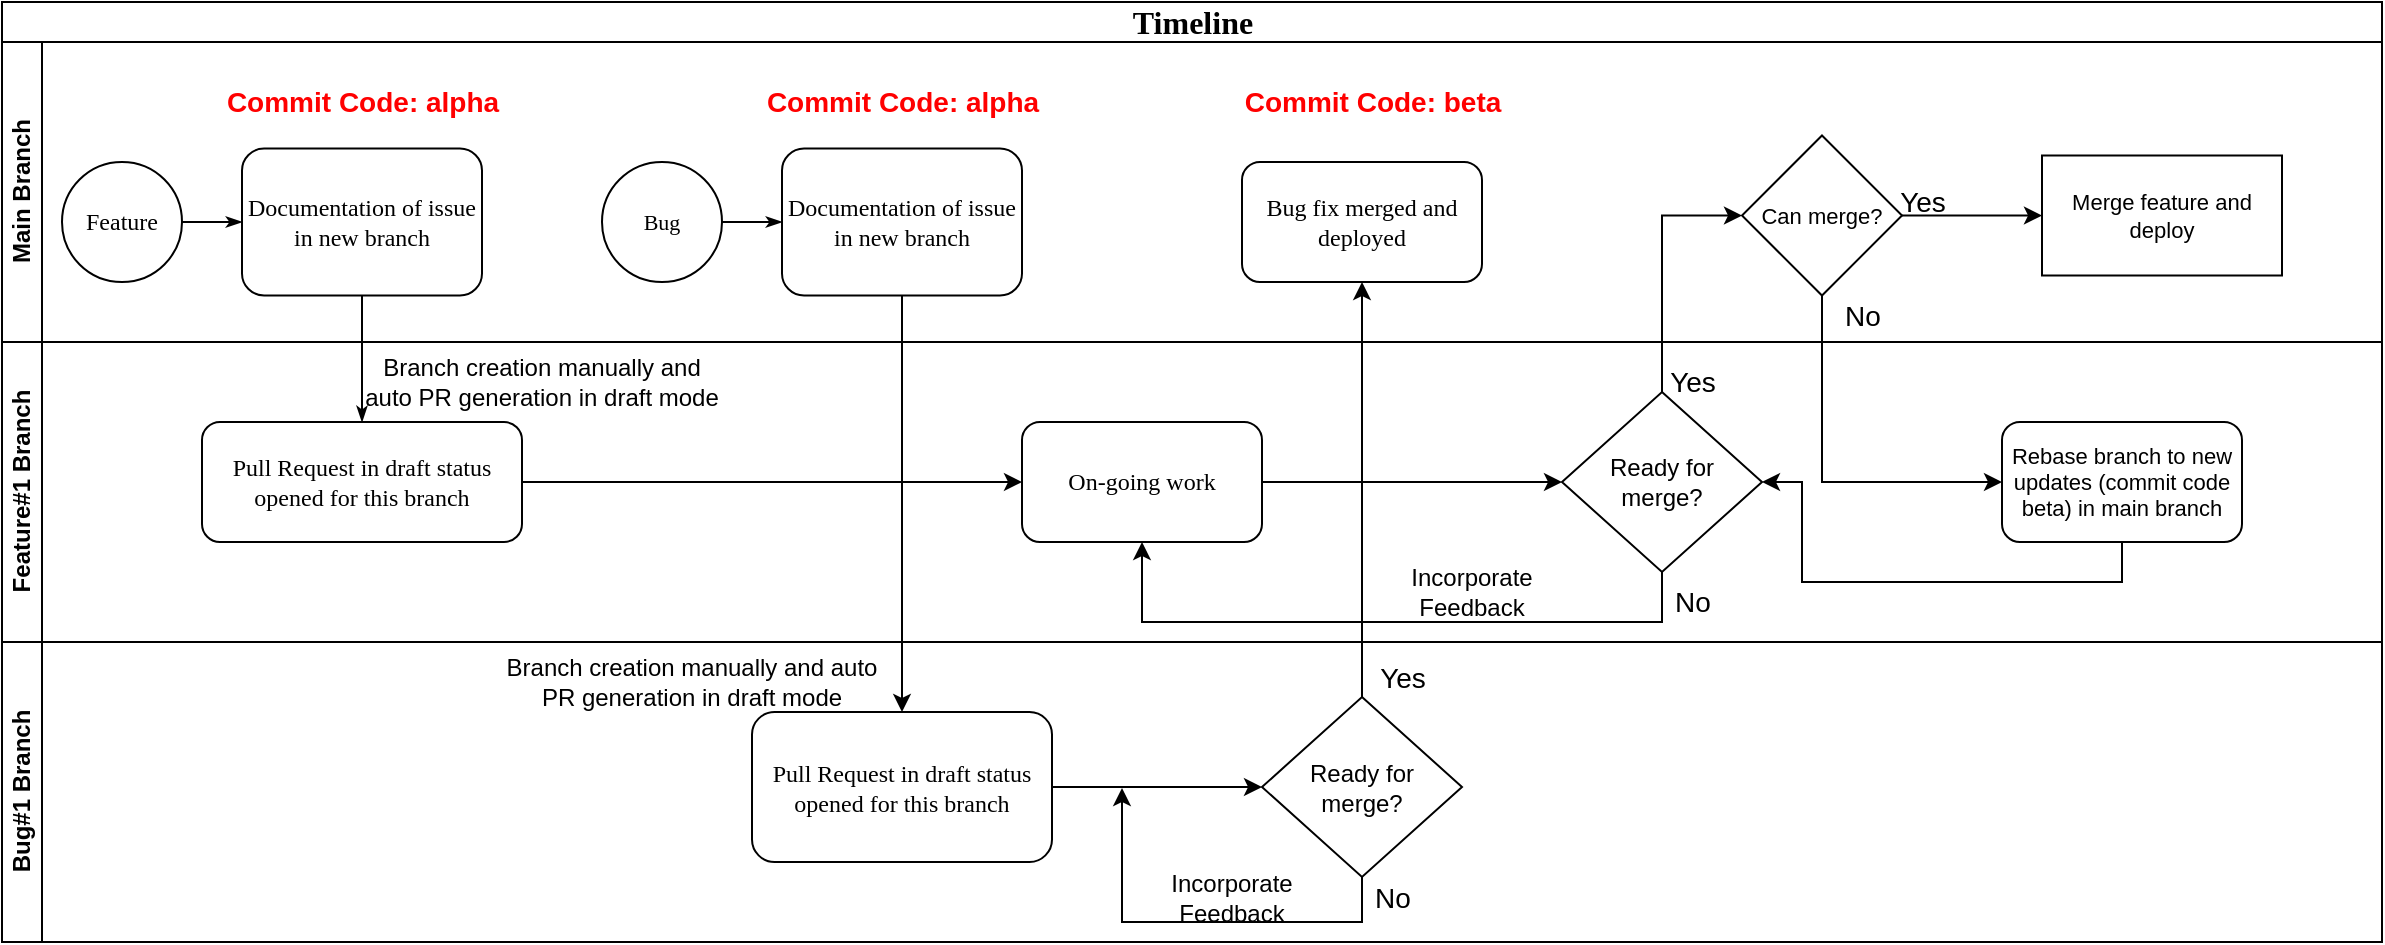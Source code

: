 <mxfile version="14.9.8" type="device"><diagram name="Page-1" id="c7488fd3-1785-93aa-aadb-54a6760d102a"><mxGraphModel dx="739" dy="525" grid="1" gridSize="10" guides="1" tooltips="1" connect="1" arrows="1" fold="1" page="1" pageScale="1" pageWidth="1100" pageHeight="850" background="none" math="0" shadow="0"><root><mxCell id="0"/><mxCell id="1" parent="0"/><mxCell id="2b4e8129b02d487f-1" value="&lt;font style=&quot;font-size: 16px&quot;&gt;Timeline&lt;/font&gt;" style="swimlane;html=1;childLayout=stackLayout;horizontal=1;startSize=20;horizontalStack=0;rounded=0;shadow=0;labelBackgroundColor=none;strokeWidth=1;fontFamily=Verdana;fontSize=8;align=center;" parent="1" vertex="1"><mxGeometry x="180" y="70" width="1190" height="470" as="geometry"/></mxCell><mxCell id="2b4e8129b02d487f-2" value="&lt;div&gt;Main Branch&lt;/div&gt;" style="swimlane;html=1;startSize=20;horizontal=0;" parent="2b4e8129b02d487f-1" vertex="1"><mxGeometry y="20" width="1190" height="150" as="geometry"/></mxCell><mxCell id="2b4e8129b02d487f-18" style="edgeStyle=orthogonalEdgeStyle;rounded=0;html=1;labelBackgroundColor=none;startArrow=none;startFill=0;startSize=5;endArrow=classicThin;endFill=1;endSize=5;jettySize=auto;orthogonalLoop=1;strokeWidth=1;fontFamily=Verdana;fontSize=8" parent="2b4e8129b02d487f-2" source="2b4e8129b02d487f-5" target="2b4e8129b02d487f-6" edge="1"><mxGeometry relative="1" as="geometry"/></mxCell><mxCell id="2b4e8129b02d487f-5" value="&lt;div style=&quot;font-size: 12px&quot;&gt;&lt;font style=&quot;font-size: 12px&quot;&gt;Feature&lt;/font&gt;&lt;/div&gt;" style="ellipse;whiteSpace=wrap;html=1;rounded=0;shadow=0;labelBackgroundColor=none;strokeWidth=1;fontFamily=Verdana;fontSize=11;align=center;" parent="2b4e8129b02d487f-2" vertex="1"><mxGeometry x="30" y="60" width="60" height="60" as="geometry"/></mxCell><mxCell id="2b4e8129b02d487f-6" value="&lt;font style=&quot;font-size: 12px&quot;&gt;Documentation of issue in new branch&lt;/font&gt;" style="rounded=1;whiteSpace=wrap;html=1;shadow=0;labelBackgroundColor=none;strokeWidth=1;fontFamily=Verdana;fontSize=8;align=center;" parent="2b4e8129b02d487f-2" vertex="1"><mxGeometry x="120" y="53.25" width="120" height="73.5" as="geometry"/></mxCell><mxCell id="2tMQYFMjuSf10i7ku3nU-21" value="Bug" style="ellipse;whiteSpace=wrap;html=1;rounded=0;shadow=0;labelBackgroundColor=none;strokeWidth=1;fontFamily=Verdana;fontSize=11;align=center;" vertex="1" parent="2b4e8129b02d487f-2"><mxGeometry x="300" y="60" width="60" height="60" as="geometry"/></mxCell><mxCell id="2tMQYFMjuSf10i7ku3nU-22" value="&lt;font style=&quot;font-size: 12px&quot;&gt;Documentation of issue in new branch&lt;/font&gt;" style="rounded=1;whiteSpace=wrap;html=1;shadow=0;labelBackgroundColor=none;strokeWidth=1;fontFamily=Verdana;fontSize=8;align=center;" vertex="1" parent="2b4e8129b02d487f-2"><mxGeometry x="390" y="53.25" width="120" height="73.5" as="geometry"/></mxCell><mxCell id="2tMQYFMjuSf10i7ku3nU-20" style="edgeStyle=orthogonalEdgeStyle;rounded=0;html=1;labelBackgroundColor=none;startArrow=none;startFill=0;startSize=5;endArrow=classicThin;endFill=1;endSize=5;jettySize=auto;orthogonalLoop=1;strokeWidth=1;fontFamily=Verdana;fontSize=8" edge="1" parent="2b4e8129b02d487f-2" source="2tMQYFMjuSf10i7ku3nU-21" target="2tMQYFMjuSf10i7ku3nU-22"><mxGeometry relative="1" as="geometry"/></mxCell><mxCell id="2tMQYFMjuSf10i7ku3nU-32" value="&lt;font color=&quot;#FF0000&quot;&gt;&lt;b&gt;&lt;font style=&quot;font-size: 14px&quot;&gt;Commit Code: alpha&lt;/font&gt;&lt;/b&gt;&lt;/font&gt;" style="text;html=1;align=center;verticalAlign=middle;resizable=0;points=[];autosize=1;strokeColor=none;fontSize=11;" vertex="1" parent="2b4e8129b02d487f-2"><mxGeometry x="375" y="20" width="150" height="20" as="geometry"/></mxCell><mxCell id="2tMQYFMjuSf10i7ku3nU-44" value="&lt;font style=&quot;font-size: 12px&quot;&gt;Bug fix merged and deployed&lt;/font&gt;" style="whiteSpace=wrap;html=1;rounded=1;shadow=0;fontFamily=Verdana;fontSize=8;strokeWidth=1;" vertex="1" parent="2b4e8129b02d487f-2"><mxGeometry x="620" y="60" width="120" height="60" as="geometry"/></mxCell><mxCell id="2tMQYFMjuSf10i7ku3nU-45" value="&lt;font color=&quot;#FF0000&quot;&gt;&lt;b&gt;&lt;font style=&quot;font-size: 14px&quot;&gt;Commit Code: beta&lt;/font&gt;&lt;/b&gt;&lt;/font&gt;" style="text;html=1;align=center;verticalAlign=middle;resizable=0;points=[];autosize=1;strokeColor=none;fontSize=11;" vertex="1" parent="2b4e8129b02d487f-2"><mxGeometry x="615" y="20" width="140" height="20" as="geometry"/></mxCell><mxCell id="2tMQYFMjuSf10i7ku3nU-49" value="" style="edgeStyle=orthogonalEdgeStyle;rounded=0;orthogonalLoop=1;jettySize=auto;html=1;fontSize=11;" edge="1" parent="2b4e8129b02d487f-2" source="2tMQYFMjuSf10i7ku3nU-47" target="2tMQYFMjuSf10i7ku3nU-48"><mxGeometry relative="1" as="geometry"/></mxCell><mxCell id="2tMQYFMjuSf10i7ku3nU-47" value="Can merge?" style="rhombus;whiteSpace=wrap;html=1;fontSize=11;align=center;" vertex="1" parent="2b4e8129b02d487f-2"><mxGeometry x="870" y="46.75" width="80" height="80" as="geometry"/></mxCell><mxCell id="2tMQYFMjuSf10i7ku3nU-48" value="Merge feature and deploy" style="whiteSpace=wrap;html=1;fontSize=11;" vertex="1" parent="2b4e8129b02d487f-2"><mxGeometry x="1020" y="56.75" width="120" height="60" as="geometry"/></mxCell><mxCell id="2tMQYFMjuSf10i7ku3nU-59" value="&lt;font style=&quot;font-size: 14px&quot;&gt;No&lt;/font&gt;" style="text;html=1;align=center;verticalAlign=middle;resizable=0;points=[];autosize=1;strokeColor=none;fontSize=11;" vertex="1" parent="2b4e8129b02d487f-2"><mxGeometry x="915" y="126.75" width="30" height="20" as="geometry"/></mxCell><mxCell id="2b4e8129b02d487f-3" value="&lt;div&gt;Feature#1 Branch&lt;/div&gt;" style="swimlane;html=1;startSize=20;horizontal=0;" parent="2b4e8129b02d487f-1" vertex="1"><mxGeometry y="170" width="1190" height="150" as="geometry"/></mxCell><mxCell id="2tMQYFMjuSf10i7ku3nU-24" value="" style="edgeStyle=orthogonalEdgeStyle;rounded=0;orthogonalLoop=1;jettySize=auto;html=1;fontSize=11;" edge="1" parent="2b4e8129b02d487f-3" source="2b4e8129b02d487f-12" target="2tMQYFMjuSf10i7ku3nU-23"><mxGeometry relative="1" as="geometry"/></mxCell><mxCell id="2b4e8129b02d487f-12" value="&lt;font style=&quot;font-size: 12px&quot;&gt;Pull Request in draft status opened for this branch&lt;br&gt;&lt;/font&gt;" style="rounded=1;whiteSpace=wrap;html=1;shadow=0;labelBackgroundColor=none;strokeWidth=1;fontFamily=Verdana;fontSize=8;align=center;" parent="2b4e8129b02d487f-3" vertex="1"><mxGeometry x="100" y="40" width="160" height="60" as="geometry"/></mxCell><mxCell id="2tMQYFMjuSf10i7ku3nU-28" value="" style="edgeStyle=orthogonalEdgeStyle;rounded=0;orthogonalLoop=1;jettySize=auto;html=1;fontSize=11;entryX=0;entryY=0.5;entryDx=0;entryDy=0;" edge="1" parent="2b4e8129b02d487f-3" source="2tMQYFMjuSf10i7ku3nU-23" target="2tMQYFMjuSf10i7ku3nU-60"><mxGeometry relative="1" as="geometry"><mxPoint x="780" y="70" as="targetPoint"/></mxGeometry></mxCell><mxCell id="2tMQYFMjuSf10i7ku3nU-23" value="&lt;font style=&quot;font-size: 12px&quot;&gt;On-going work&lt;br&gt;&lt;/font&gt;" style="whiteSpace=wrap;html=1;rounded=1;shadow=0;fontFamily=Verdana;fontSize=8;strokeWidth=1;" vertex="1" parent="2b4e8129b02d487f-3"><mxGeometry x="510" y="40" width="120" height="60" as="geometry"/></mxCell><mxCell id="2tMQYFMjuSf10i7ku3nU-36" style="edgeStyle=orthogonalEdgeStyle;rounded=0;orthogonalLoop=1;jettySize=auto;html=1;entryX=0.5;entryY=1;entryDx=0;entryDy=0;fontSize=11;exitX=0.5;exitY=1;exitDx=0;exitDy=0;" edge="1" parent="2b4e8129b02d487f-3" source="2tMQYFMjuSf10i7ku3nU-60" target="2tMQYFMjuSf10i7ku3nU-23"><mxGeometry relative="1" as="geometry"><mxPoint x="830" y="120" as="sourcePoint"/><Array as="points"><mxPoint x="830" y="140"/><mxPoint x="570" y="140"/></Array></mxGeometry></mxCell><mxCell id="2tMQYFMjuSf10i7ku3nU-33" value="&lt;font style=&quot;font-size: 14px&quot;&gt;Yes&lt;/font&gt;" style="text;html=1;align=center;verticalAlign=middle;resizable=0;points=[];autosize=1;strokeColor=none;fontSize=11;" vertex="1" parent="2b4e8129b02d487f-3"><mxGeometry x="825" y="10" width="40" height="20" as="geometry"/></mxCell><mxCell id="2tMQYFMjuSf10i7ku3nU-37" value="&lt;font style=&quot;font-size: 14px&quot;&gt;No&lt;/font&gt;" style="text;html=1;align=center;verticalAlign=middle;resizable=0;points=[];autosize=1;strokeColor=none;fontSize=11;" vertex="1" parent="2b4e8129b02d487f-3"><mxGeometry x="830" y="120" width="30" height="20" as="geometry"/></mxCell><mxCell id="2tMQYFMjuSf10i7ku3nU-53" style="edgeStyle=orthogonalEdgeStyle;rounded=0;orthogonalLoop=1;jettySize=auto;html=1;fontSize=11;exitX=0.5;exitY=1;exitDx=0;exitDy=0;entryX=1;entryY=0.5;entryDx=0;entryDy=0;" edge="1" parent="2b4e8129b02d487f-3" source="2tMQYFMjuSf10i7ku3nU-52" target="2tMQYFMjuSf10i7ku3nU-60"><mxGeometry relative="1" as="geometry"><mxPoint x="880" y="70" as="targetPoint"/><Array as="points"><mxPoint x="1060" y="120"/><mxPoint x="900" y="120"/><mxPoint x="900" y="70"/></Array></mxGeometry></mxCell><mxCell id="2tMQYFMjuSf10i7ku3nU-52" value="Rebase branch to new updates (commit code beta) in main branch" style="rounded=1;whiteSpace=wrap;html=1;fontSize=11;align=center;" vertex="1" parent="2b4e8129b02d487f-3"><mxGeometry x="1000" y="40" width="120" height="60" as="geometry"/></mxCell><mxCell id="2tMQYFMjuSf10i7ku3nU-54" value="&lt;font style=&quot;font-size: 12px&quot;&gt;Branch creation manually and auto PR generation in draft mode&lt;/font&gt;" style="text;html=1;strokeColor=none;fillColor=none;align=center;verticalAlign=middle;whiteSpace=wrap;rounded=0;fontSize=11;" vertex="1" parent="2b4e8129b02d487f-3"><mxGeometry x="180" y="10" width="180" height="20" as="geometry"/></mxCell><mxCell id="2tMQYFMjuSf10i7ku3nU-60" value="&lt;div&gt;&lt;font style=&quot;font-size: 12px&quot;&gt;Ready for &lt;br&gt;&lt;/font&gt;&lt;/div&gt;&lt;div&gt;&lt;font style=&quot;font-size: 12px&quot;&gt;merge?&lt;/font&gt;&lt;/div&gt;" style="rhombus;whiteSpace=wrap;html=1;fontSize=11;align=center;" vertex="1" parent="2b4e8129b02d487f-3"><mxGeometry x="780" y="25" width="100" height="90" as="geometry"/></mxCell><mxCell id="2tMQYFMjuSf10i7ku3nU-101" value="&lt;font style=&quot;font-size: 12px&quot;&gt;Incorporate Feedback&lt;/font&gt;" style="text;html=1;strokeColor=none;fillColor=none;align=center;verticalAlign=middle;whiteSpace=wrap;rounded=0;fontSize=11;" vertex="1" parent="2b4e8129b02d487f-3"><mxGeometry x="680" y="115" width="110" height="20" as="geometry"/></mxCell><mxCell id="2tMQYFMjuSf10i7ku3nU-30" value="" style="edgeStyle=orthogonalEdgeStyle;rounded=0;orthogonalLoop=1;jettySize=auto;html=1;fontSize=11;entryX=0;entryY=0.5;entryDx=0;entryDy=0;exitX=0.5;exitY=0;exitDx=0;exitDy=0;" edge="1" parent="2b4e8129b02d487f-1" source="2tMQYFMjuSf10i7ku3nU-60" target="2tMQYFMjuSf10i7ku3nU-47"><mxGeometry relative="1" as="geometry"><mxPoint x="830" y="190" as="sourcePoint"/><mxPoint x="830" y="133.25" as="targetPoint"/><Array as="points"><mxPoint x="830" y="107"/></Array></mxGeometry></mxCell><mxCell id="2b4e8129b02d487f-4" value="Bug#1 Branch" style="swimlane;html=1;startSize=20;horizontal=0;" parent="2b4e8129b02d487f-1" vertex="1"><mxGeometry y="320" width="1190" height="150" as="geometry"/></mxCell><mxCell id="2tMQYFMjuSf10i7ku3nU-40" value="" style="edgeStyle=orthogonalEdgeStyle;rounded=0;orthogonalLoop=1;jettySize=auto;html=1;fontSize=11;entryX=0;entryY=0.5;entryDx=0;entryDy=0;" edge="1" parent="2b4e8129b02d487f-4" source="2tMQYFMjuSf10i7ku3nU-25" target="2tMQYFMjuSf10i7ku3nU-97"><mxGeometry relative="1" as="geometry"><mxPoint x="630" y="72.5" as="targetPoint"/></mxGeometry></mxCell><mxCell id="2tMQYFMjuSf10i7ku3nU-25" value="&lt;font style=&quot;font-size: 12px&quot;&gt;Pull Request in draft status opened for this branch&lt;br&gt;&lt;/font&gt;" style="whiteSpace=wrap;html=1;rounded=1;shadow=0;fontFamily=Verdana;fontSize=8;strokeWidth=1;" vertex="1" parent="2b4e8129b02d487f-4"><mxGeometry x="375" y="35" width="150" height="75" as="geometry"/></mxCell><mxCell id="2tMQYFMjuSf10i7ku3nU-41" style="edgeStyle=orthogonalEdgeStyle;rounded=0;orthogonalLoop=1;jettySize=auto;html=1;fontSize=11;exitX=0.5;exitY=1;exitDx=0;exitDy=0;" edge="1" parent="2b4e8129b02d487f-4" source="2tMQYFMjuSf10i7ku3nU-97"><mxGeometry relative="1" as="geometry"><mxPoint x="680" y="120" as="sourcePoint"/><mxPoint x="560" y="73" as="targetPoint"/><Array as="points"><mxPoint x="680" y="140"/><mxPoint x="560" y="140"/></Array></mxGeometry></mxCell><mxCell id="2tMQYFMjuSf10i7ku3nU-55" value="&lt;font style=&quot;font-size: 12px&quot;&gt;Branch creation manually and auto PR generation in draft mode&lt;/font&gt;" style="text;html=1;strokeColor=none;fillColor=none;align=center;verticalAlign=middle;whiteSpace=wrap;rounded=0;fontSize=11;" vertex="1" parent="2b4e8129b02d487f-4"><mxGeometry x="250" y="10" width="190" height="20" as="geometry"/></mxCell><mxCell id="2tMQYFMjuSf10i7ku3nU-97" value="&lt;div&gt;&lt;font style=&quot;font-size: 12px&quot;&gt;Ready for &lt;br&gt;&lt;/font&gt;&lt;/div&gt;&lt;div&gt;&lt;font style=&quot;font-size: 12px&quot;&gt;merge?&lt;/font&gt;&lt;/div&gt;" style="rhombus;whiteSpace=wrap;html=1;fontSize=11;align=center;" vertex="1" parent="2b4e8129b02d487f-4"><mxGeometry x="630" y="27.5" width="100" height="90" as="geometry"/></mxCell><mxCell id="2tMQYFMjuSf10i7ku3nU-98" value="&lt;font style=&quot;font-size: 14px&quot;&gt;Yes&lt;/font&gt;" style="text;html=1;align=center;verticalAlign=middle;resizable=0;points=[];autosize=1;strokeColor=none;fontSize=11;" vertex="1" parent="2b4e8129b02d487f-4"><mxGeometry x="680" y="7.5" width="40" height="20" as="geometry"/></mxCell><mxCell id="2tMQYFMjuSf10i7ku3nU-99" value="&lt;font style=&quot;font-size: 14px&quot;&gt;No&lt;/font&gt;" style="text;html=1;align=center;verticalAlign=middle;resizable=0;points=[];autosize=1;strokeColor=none;fontSize=11;" vertex="1" parent="2b4e8129b02d487f-4"><mxGeometry x="680" y="117.5" width="30" height="20" as="geometry"/></mxCell><mxCell id="2tMQYFMjuSf10i7ku3nU-100" value="&lt;font style=&quot;font-size: 12px&quot;&gt;Incorporate Feedback&lt;/font&gt;" style="text;html=1;strokeColor=none;fillColor=none;align=center;verticalAlign=middle;whiteSpace=wrap;rounded=0;fontSize=11;" vertex="1" parent="2b4e8129b02d487f-4"><mxGeometry x="560" y="117.5" width="110" height="20" as="geometry"/></mxCell><mxCell id="2b4e8129b02d487f-24" style="edgeStyle=orthogonalEdgeStyle;rounded=0;html=1;labelBackgroundColor=none;startArrow=none;startFill=0;startSize=5;endArrow=classicThin;endFill=1;endSize=5;jettySize=auto;orthogonalLoop=1;strokeWidth=1;fontFamily=Verdana;fontSize=8" parent="2b4e8129b02d487f-1" source="2b4e8129b02d487f-6" target="2b4e8129b02d487f-12" edge="1"><mxGeometry relative="1" as="geometry"/></mxCell><mxCell id="2tMQYFMjuSf10i7ku3nU-26" value="" style="edgeStyle=orthogonalEdgeStyle;rounded=0;orthogonalLoop=1;jettySize=auto;html=1;fontSize=11;" edge="1" parent="2b4e8129b02d487f-1" source="2tMQYFMjuSf10i7ku3nU-22" target="2tMQYFMjuSf10i7ku3nU-25"><mxGeometry relative="1" as="geometry"/></mxCell><mxCell id="2tMQYFMjuSf10i7ku3nU-51" value="" style="edgeStyle=orthogonalEdgeStyle;rounded=0;orthogonalLoop=1;jettySize=auto;html=1;fontSize=11;entryX=0;entryY=0.5;entryDx=0;entryDy=0;exitX=0.5;exitY=1;exitDx=0;exitDy=0;" edge="1" parent="2b4e8129b02d487f-1" source="2tMQYFMjuSf10i7ku3nU-47" target="2tMQYFMjuSf10i7ku3nU-52"><mxGeometry relative="1" as="geometry"><mxPoint x="920" y="250" as="targetPoint"/></mxGeometry></mxCell><mxCell id="2tMQYFMjuSf10i7ku3nU-43" value="" style="edgeStyle=orthogonalEdgeStyle;rounded=0;orthogonalLoop=1;jettySize=auto;html=1;fontSize=11;entryX=0.5;entryY=1;entryDx=0;entryDy=0;exitX=0.5;exitY=0;exitDx=0;exitDy=0;" edge="1" parent="2b4e8129b02d487f-1" source="2tMQYFMjuSf10i7ku3nU-97" target="2tMQYFMjuSf10i7ku3nU-44"><mxGeometry relative="1" as="geometry"><mxPoint x="680" y="346.75" as="sourcePoint"/><mxPoint x="680" y="120" as="targetPoint"/></mxGeometry></mxCell><mxCell id="2tMQYFMjuSf10i7ku3nU-31" value="&lt;font color=&quot;#FF0000&quot;&gt;&lt;b&gt;&lt;font style=&quot;font-size: 14px&quot;&gt;Commit Code: alpha&lt;/font&gt;&lt;/b&gt;&lt;/font&gt;" style="text;html=1;align=center;verticalAlign=middle;resizable=0;points=[];autosize=1;strokeColor=none;fontSize=11;" vertex="1" parent="1"><mxGeometry x="285" y="110" width="150" height="20" as="geometry"/></mxCell><mxCell id="2tMQYFMjuSf10i7ku3nU-50" value="&lt;font style=&quot;font-size: 14px&quot;&gt;Yes&lt;/font&gt;" style="text;html=1;align=center;verticalAlign=middle;resizable=0;points=[];autosize=1;strokeColor=none;fontSize=11;" vertex="1" parent="1"><mxGeometry x="1120" y="160" width="40" height="20" as="geometry"/></mxCell></root></mxGraphModel></diagram></mxfile>